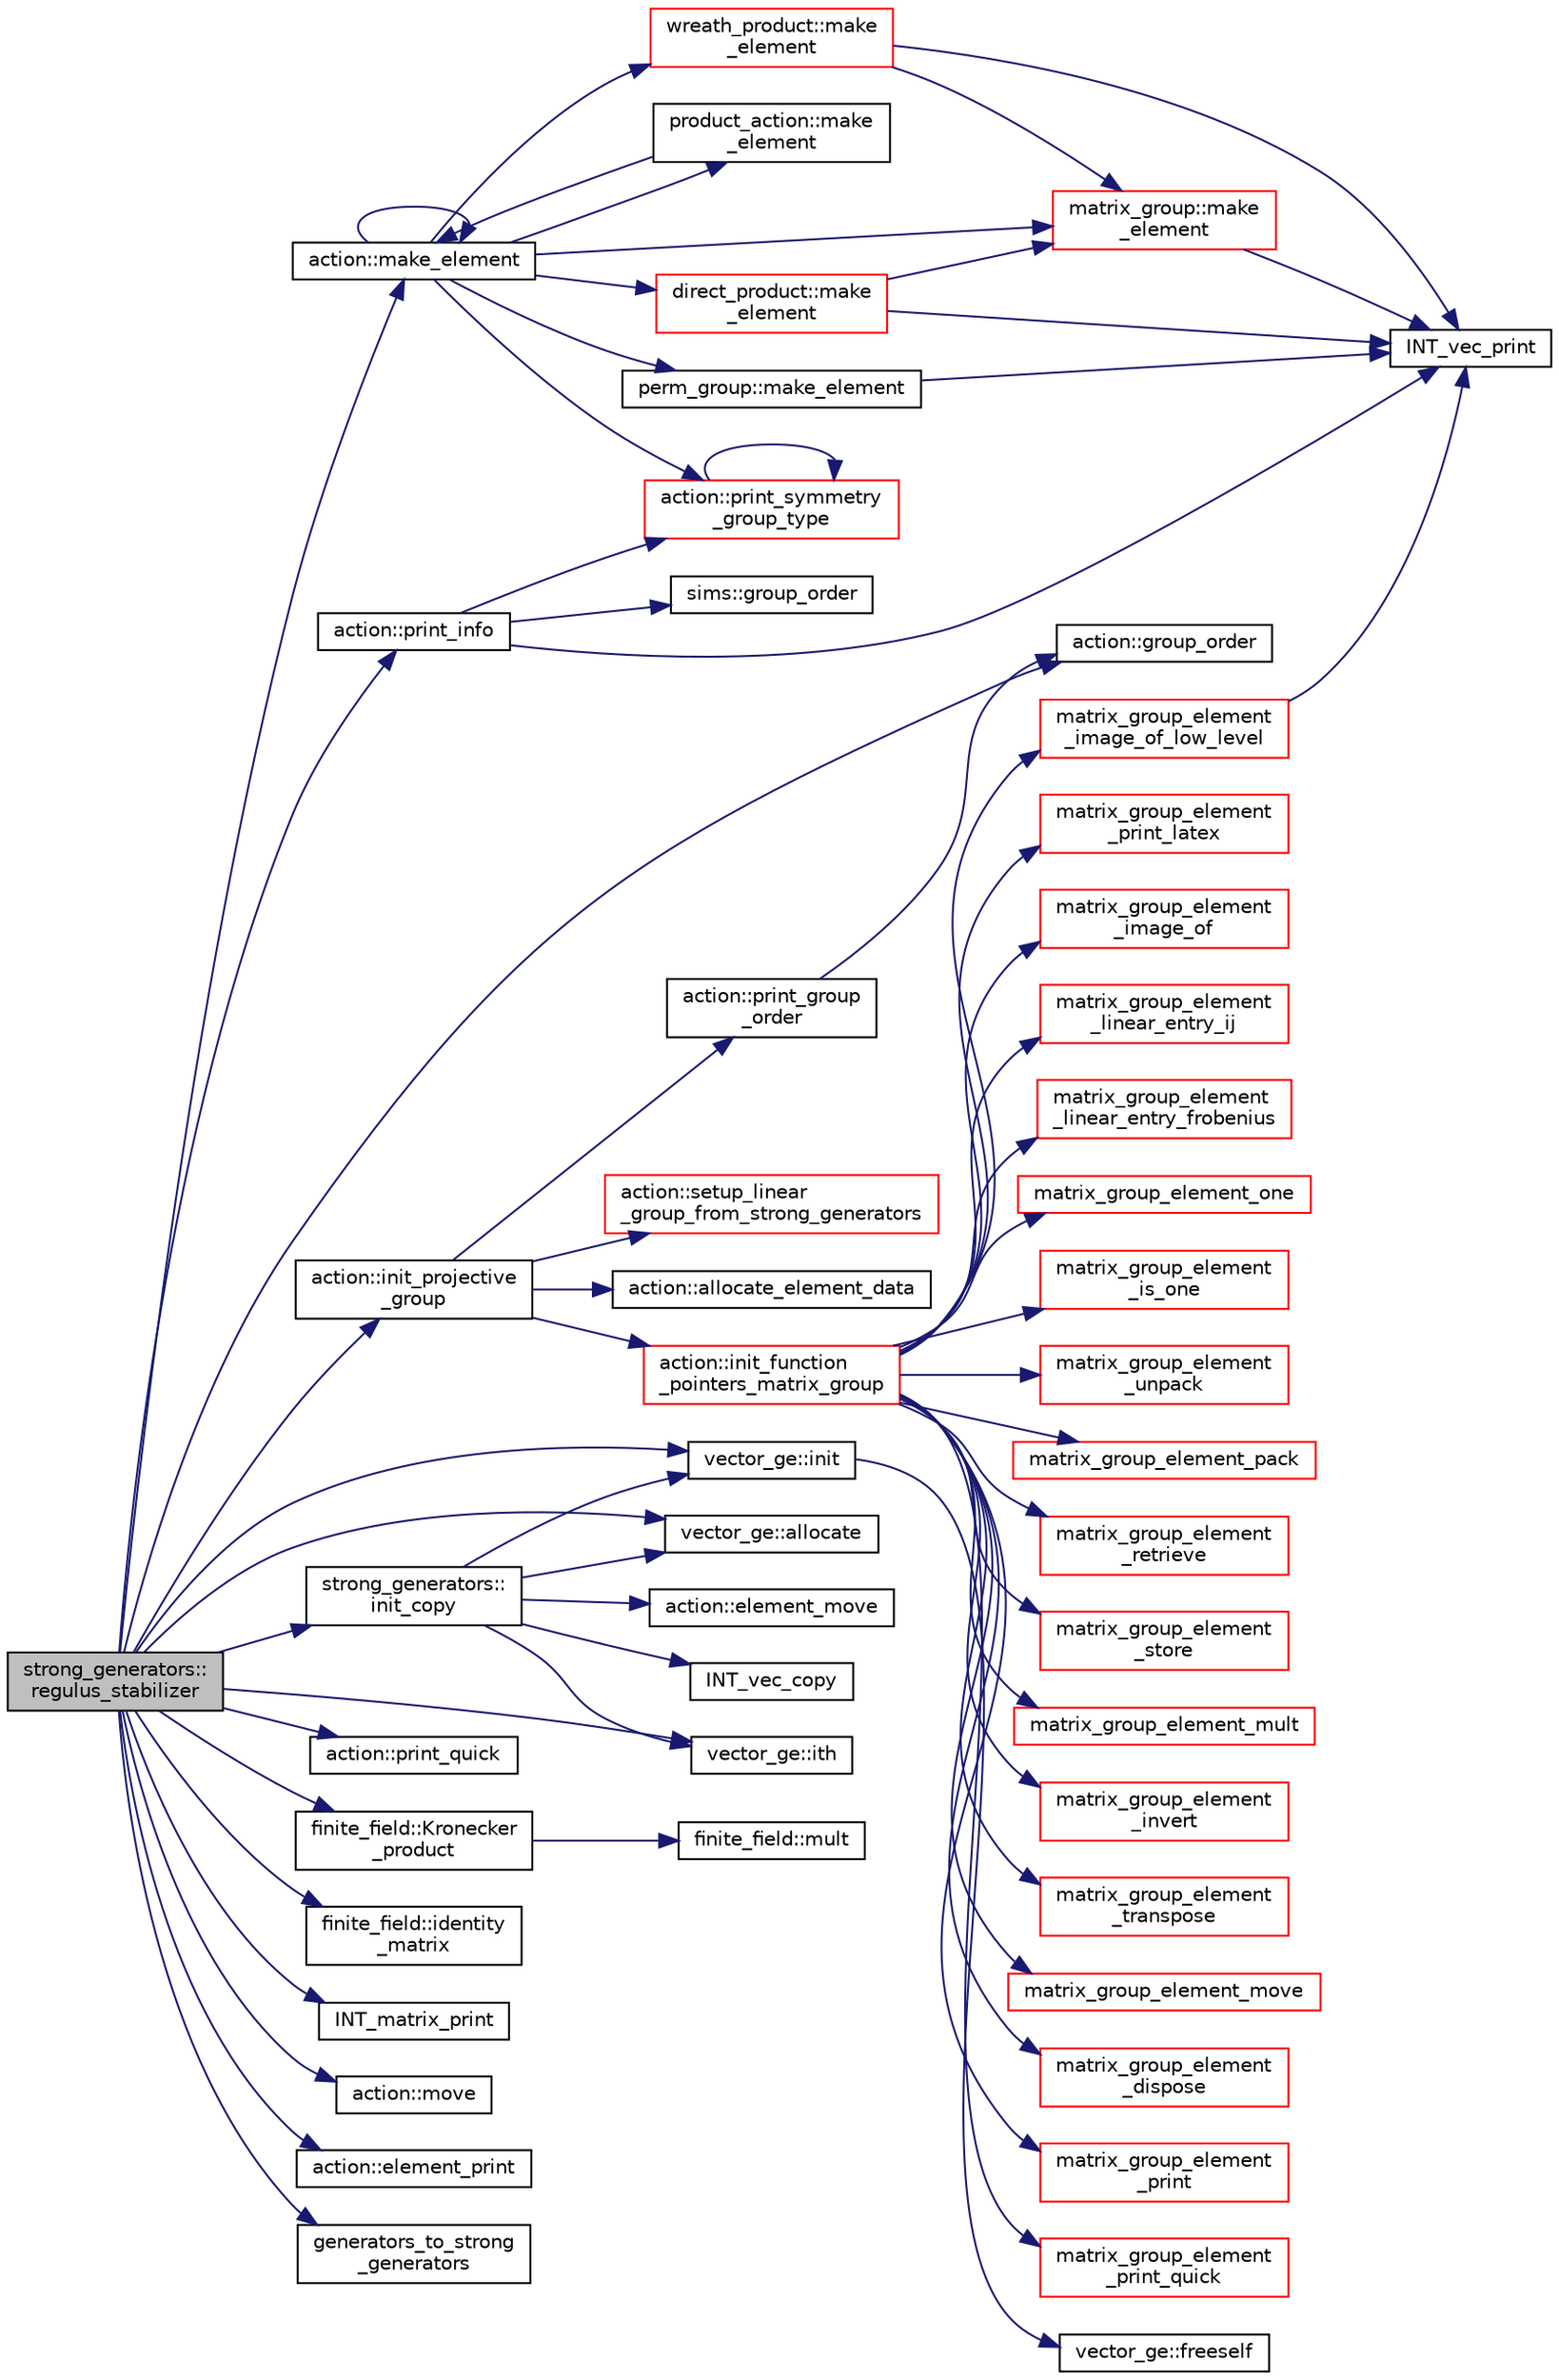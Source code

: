 digraph "strong_generators::regulus_stabilizer"
{
  edge [fontname="Helvetica",fontsize="10",labelfontname="Helvetica",labelfontsize="10"];
  node [fontname="Helvetica",fontsize="10",shape=record];
  rankdir="LR";
  Node4727 [label="strong_generators::\lregulus_stabilizer",height=0.2,width=0.4,color="black", fillcolor="grey75", style="filled", fontcolor="black"];
  Node4727 -> Node4728 [color="midnightblue",fontsize="10",style="solid",fontname="Helvetica"];
  Node4728 [label="action::init_projective\l_group",height=0.2,width=0.4,color="black", fillcolor="white", style="filled",URL="$d2/d86/classaction.html#ad943cb9d3828331bf5634c6dbfc31afd"];
  Node4728 -> Node4729 [color="midnightblue",fontsize="10",style="solid",fontname="Helvetica"];
  Node4729 [label="action::init_function\l_pointers_matrix_group",height=0.2,width=0.4,color="red", fillcolor="white", style="filled",URL="$d2/d86/classaction.html#a48cbc0106c21fdcb5ec74a9cf8f4e1d8"];
  Node4729 -> Node4730 [color="midnightblue",fontsize="10",style="solid",fontname="Helvetica"];
  Node4730 [label="matrix_group_element\l_image_of",height=0.2,width=0.4,color="red", fillcolor="white", style="filled",URL="$dc/dd4/group__actions_8h.html#a8d38612045c1883e700453e9cb8ae05e"];
  Node4729 -> Node4749 [color="midnightblue",fontsize="10",style="solid",fontname="Helvetica"];
  Node4749 [label="matrix_group_element\l_image_of_low_level",height=0.2,width=0.4,color="red", fillcolor="white", style="filled",URL="$dc/dd4/group__actions_8h.html#a61f0765b18d490bcb66ed77c0d7af1df"];
  Node4749 -> Node4750 [color="midnightblue",fontsize="10",style="solid",fontname="Helvetica"];
  Node4750 [label="INT_vec_print",height=0.2,width=0.4,color="black", fillcolor="white", style="filled",URL="$df/dbf/sajeeb_8_c.html#a79a5901af0b47dd0d694109543c027fe"];
  Node4729 -> Node4751 [color="midnightblue",fontsize="10",style="solid",fontname="Helvetica"];
  Node4751 [label="matrix_group_element\l_linear_entry_ij",height=0.2,width=0.4,color="red", fillcolor="white", style="filled",URL="$dc/dd4/group__actions_8h.html#aa5af466595bcf5f7690af996977461bd"];
  Node4729 -> Node4753 [color="midnightblue",fontsize="10",style="solid",fontname="Helvetica"];
  Node4753 [label="matrix_group_element\l_linear_entry_frobenius",height=0.2,width=0.4,color="red", fillcolor="white", style="filled",URL="$dc/dd4/group__actions_8h.html#a33ea8d238e92b73d5ae85de7aa571e5f"];
  Node4729 -> Node4755 [color="midnightblue",fontsize="10",style="solid",fontname="Helvetica"];
  Node4755 [label="matrix_group_element_one",height=0.2,width=0.4,color="red", fillcolor="white", style="filled",URL="$dc/dd4/group__actions_8h.html#a3369a10e062775325436e0cdc58ad7f7"];
  Node4729 -> Node4759 [color="midnightblue",fontsize="10",style="solid",fontname="Helvetica"];
  Node4759 [label="matrix_group_element\l_is_one",height=0.2,width=0.4,color="red", fillcolor="white", style="filled",URL="$dc/dd4/group__actions_8h.html#a41e2c457ec60d1c9ffb10a71362390a1"];
  Node4729 -> Node4766 [color="midnightblue",fontsize="10",style="solid",fontname="Helvetica"];
  Node4766 [label="matrix_group_element\l_unpack",height=0.2,width=0.4,color="red", fillcolor="white", style="filled",URL="$dc/dd4/group__actions_8h.html#a3821f8c9d4e26962410c97ad9772b3af"];
  Node4729 -> Node4789 [color="midnightblue",fontsize="10",style="solid",fontname="Helvetica"];
  Node4789 [label="matrix_group_element_pack",height=0.2,width=0.4,color="red", fillcolor="white", style="filled",URL="$dc/dd4/group__actions_8h.html#a3432aa42c876df32887d4c7451287a5e"];
  Node4729 -> Node4793 [color="midnightblue",fontsize="10",style="solid",fontname="Helvetica"];
  Node4793 [label="matrix_group_element\l_retrieve",height=0.2,width=0.4,color="red", fillcolor="white", style="filled",URL="$dc/dd4/group__actions_8h.html#aefc74c0503168b62ff732d3cc131fdc6"];
  Node4729 -> Node4797 [color="midnightblue",fontsize="10",style="solid",fontname="Helvetica"];
  Node4797 [label="matrix_group_element\l_store",height=0.2,width=0.4,color="red", fillcolor="white", style="filled",URL="$dc/dd4/group__actions_8h.html#a022239b4366d52af91901716d626b518"];
  Node4729 -> Node4802 [color="midnightblue",fontsize="10",style="solid",fontname="Helvetica"];
  Node4802 [label="matrix_group_element_mult",height=0.2,width=0.4,color="red", fillcolor="white", style="filled",URL="$dc/dd4/group__actions_8h.html#ad887a3f020f1e4be419c39ae210ef16f"];
  Node4729 -> Node4810 [color="midnightblue",fontsize="10",style="solid",fontname="Helvetica"];
  Node4810 [label="matrix_group_element\l_invert",height=0.2,width=0.4,color="red", fillcolor="white", style="filled",URL="$dc/dd4/group__actions_8h.html#a7b91b9be761ab433dc1979fba0ff4885"];
  Node4729 -> Node4813 [color="midnightblue",fontsize="10",style="solid",fontname="Helvetica"];
  Node4813 [label="matrix_group_element\l_transpose",height=0.2,width=0.4,color="red", fillcolor="white", style="filled",URL="$dc/dd4/group__actions_8h.html#aaf36ae3e69210e41138ede347ca87e17"];
  Node4729 -> Node4817 [color="midnightblue",fontsize="10",style="solid",fontname="Helvetica"];
  Node4817 [label="matrix_group_element_move",height=0.2,width=0.4,color="red", fillcolor="white", style="filled",URL="$dc/dd4/group__actions_8h.html#aee11a8631b44de7c6e8f8883f905d4ba"];
  Node4729 -> Node4819 [color="midnightblue",fontsize="10",style="solid",fontname="Helvetica"];
  Node4819 [label="matrix_group_element\l_dispose",height=0.2,width=0.4,color="red", fillcolor="white", style="filled",URL="$dc/dd4/group__actions_8h.html#a28120d2087dc07bb997d1aa89319f8fc"];
  Node4729 -> Node4822 [color="midnightblue",fontsize="10",style="solid",fontname="Helvetica"];
  Node4822 [label="matrix_group_element\l_print",height=0.2,width=0.4,color="red", fillcolor="white", style="filled",URL="$dc/dd4/group__actions_8h.html#a713a62ca79f61e584fa43b4498247cc6"];
  Node4729 -> Node4828 [color="midnightblue",fontsize="10",style="solid",fontname="Helvetica"];
  Node4828 [label="matrix_group_element\l_print_quick",height=0.2,width=0.4,color="red", fillcolor="white", style="filled",URL="$dc/dd4/group__actions_8h.html#a856195b883877c6170997dc4b3b321e0"];
  Node4729 -> Node4829 [color="midnightblue",fontsize="10",style="solid",fontname="Helvetica"];
  Node4829 [label="matrix_group_element\l_print_latex",height=0.2,width=0.4,color="red", fillcolor="white", style="filled",URL="$dc/dd4/group__actions_8h.html#a5ef3d1dd2589cd1dfffde4e2883df884"];
  Node4728 -> Node4841 [color="midnightblue",fontsize="10",style="solid",fontname="Helvetica"];
  Node4841 [label="action::allocate_element_data",height=0.2,width=0.4,color="black", fillcolor="white", style="filled",URL="$d2/d86/classaction.html#adc5f98db8315bfd17fcd2fbb437d8f60"];
  Node4728 -> Node4842 [color="midnightblue",fontsize="10",style="solid",fontname="Helvetica"];
  Node4842 [label="action::setup_linear\l_group_from_strong_generators",height=0.2,width=0.4,color="red", fillcolor="white", style="filled",URL="$d2/d86/classaction.html#a20d2b143cd89f2ce81c02613356f69d1"];
  Node4728 -> Node4875 [color="midnightblue",fontsize="10",style="solid",fontname="Helvetica"];
  Node4875 [label="action::print_group\l_order",height=0.2,width=0.4,color="black", fillcolor="white", style="filled",URL="$d2/d86/classaction.html#aaf5533b61c20a11f8c0efcf7ff718d7d"];
  Node4875 -> Node4876 [color="midnightblue",fontsize="10",style="solid",fontname="Helvetica"];
  Node4876 [label="action::group_order",height=0.2,width=0.4,color="black", fillcolor="white", style="filled",URL="$d2/d86/classaction.html#ad1f69adb27041311d2e7be96e39388d4"];
  Node4727 -> Node4876 [color="midnightblue",fontsize="10",style="solid",fontname="Helvetica"];
  Node4727 -> Node4877 [color="midnightblue",fontsize="10",style="solid",fontname="Helvetica"];
  Node4877 [label="action::print_info",height=0.2,width=0.4,color="black", fillcolor="white", style="filled",URL="$d2/d86/classaction.html#a6f89e493e5c5a32e5c3b8963d438ce86"];
  Node4877 -> Node4867 [color="midnightblue",fontsize="10",style="solid",fontname="Helvetica"];
  Node4867 [label="action::print_symmetry\l_group_type",height=0.2,width=0.4,color="red", fillcolor="white", style="filled",URL="$d2/d86/classaction.html#aed811766c7e64fe2c853df8b0b67aa6e"];
  Node4867 -> Node4867 [color="midnightblue",fontsize="10",style="solid",fontname="Helvetica"];
  Node4877 -> Node4750 [color="midnightblue",fontsize="10",style="solid",fontname="Helvetica"];
  Node4877 -> Node4878 [color="midnightblue",fontsize="10",style="solid",fontname="Helvetica"];
  Node4878 [label="sims::group_order",height=0.2,width=0.4,color="black", fillcolor="white", style="filled",URL="$d9/df3/classsims.html#aa442445175656570fa35febbe790efad"];
  Node4727 -> Node4853 [color="midnightblue",fontsize="10",style="solid",fontname="Helvetica"];
  Node4853 [label="vector_ge::init",height=0.2,width=0.4,color="black", fillcolor="white", style="filled",URL="$d4/d6e/classvector__ge.html#afe1d6befd1f1501e6be34afbaa9d30a8"];
  Node4853 -> Node4854 [color="midnightblue",fontsize="10",style="solid",fontname="Helvetica"];
  Node4854 [label="vector_ge::freeself",height=0.2,width=0.4,color="black", fillcolor="white", style="filled",URL="$d4/d6e/classvector__ge.html#aa002e4b715cc73a9b8b367d29700b452"];
  Node4727 -> Node4855 [color="midnightblue",fontsize="10",style="solid",fontname="Helvetica"];
  Node4855 [label="vector_ge::allocate",height=0.2,width=0.4,color="black", fillcolor="white", style="filled",URL="$d4/d6e/classvector__ge.html#a35b062a9201b30f0a87bf87702d243ae"];
  Node4727 -> Node4871 [color="midnightblue",fontsize="10",style="solid",fontname="Helvetica"];
  Node4871 [label="vector_ge::ith",height=0.2,width=0.4,color="black", fillcolor="white", style="filled",URL="$d4/d6e/classvector__ge.html#a1ff002e8b746a9beb119d57dcd4a15ff"];
  Node4727 -> Node4879 [color="midnightblue",fontsize="10",style="solid",fontname="Helvetica"];
  Node4879 [label="action::print_quick",height=0.2,width=0.4,color="black", fillcolor="white", style="filled",URL="$d2/d86/classaction.html#ac38aba22570e8a6ae919e4179a6785e2"];
  Node4727 -> Node4880 [color="midnightblue",fontsize="10",style="solid",fontname="Helvetica"];
  Node4880 [label="finite_field::Kronecker\l_product",height=0.2,width=0.4,color="black", fillcolor="white", style="filled",URL="$df/d5a/classfinite__field.html#af4988e23de0347675d5a2c2dd654e098"];
  Node4880 -> Node4786 [color="midnightblue",fontsize="10",style="solid",fontname="Helvetica"];
  Node4786 [label="finite_field::mult",height=0.2,width=0.4,color="black", fillcolor="white", style="filled",URL="$df/d5a/classfinite__field.html#a24fb5917aa6d4d656fd855b7f44a13b0"];
  Node4727 -> Node4758 [color="midnightblue",fontsize="10",style="solid",fontname="Helvetica"];
  Node4758 [label="finite_field::identity\l_matrix",height=0.2,width=0.4,color="black", fillcolor="white", style="filled",URL="$df/d5a/classfinite__field.html#a4688997f80b8721560bccec986c23413"];
  Node4727 -> Node4809 [color="midnightblue",fontsize="10",style="solid",fontname="Helvetica"];
  Node4809 [label="INT_matrix_print",height=0.2,width=0.4,color="black", fillcolor="white", style="filled",URL="$d5/db4/io__and__os_8h.html#afd4180a24bef3a2b584668a4eaf607ff"];
  Node4727 -> Node4856 [color="midnightblue",fontsize="10",style="solid",fontname="Helvetica"];
  Node4856 [label="action::make_element",height=0.2,width=0.4,color="black", fillcolor="white", style="filled",URL="$d2/d86/classaction.html#a920fa2a27583fb60bae10e7b282cdd1d"];
  Node4856 -> Node4857 [color="midnightblue",fontsize="10",style="solid",fontname="Helvetica"];
  Node4857 [label="product_action::make\l_element",height=0.2,width=0.4,color="black", fillcolor="white", style="filled",URL="$d8/d74/classproduct__action.html#a1d16f9f3a4be7b3ed6ce0825612a3cd8"];
  Node4857 -> Node4856 [color="midnightblue",fontsize="10",style="solid",fontname="Helvetica"];
  Node4856 -> Node4856 [color="midnightblue",fontsize="10",style="solid",fontname="Helvetica"];
  Node4856 -> Node4858 [color="midnightblue",fontsize="10",style="solid",fontname="Helvetica"];
  Node4858 [label="matrix_group::make\l_element",height=0.2,width=0.4,color="red", fillcolor="white", style="filled",URL="$d3/ded/classmatrix__group.html#adf67c0031ec58afbbc545e65a1cf6845"];
  Node4858 -> Node4750 [color="midnightblue",fontsize="10",style="solid",fontname="Helvetica"];
  Node4856 -> Node4860 [color="midnightblue",fontsize="10",style="solid",fontname="Helvetica"];
  Node4860 [label="wreath_product::make\l_element",height=0.2,width=0.4,color="red", fillcolor="white", style="filled",URL="$d8/dfa/classwreath__product.html#ac47838a579877034b1d2b4cd897625c1"];
  Node4860 -> Node4750 [color="midnightblue",fontsize="10",style="solid",fontname="Helvetica"];
  Node4860 -> Node4858 [color="midnightblue",fontsize="10",style="solid",fontname="Helvetica"];
  Node4856 -> Node4863 [color="midnightblue",fontsize="10",style="solid",fontname="Helvetica"];
  Node4863 [label="direct_product::make\l_element",height=0.2,width=0.4,color="red", fillcolor="white", style="filled",URL="$dc/daf/classdirect__product.html#a776efa4be66f9b0481d1f012a14c9dde"];
  Node4863 -> Node4750 [color="midnightblue",fontsize="10",style="solid",fontname="Helvetica"];
  Node4863 -> Node4858 [color="midnightblue",fontsize="10",style="solid",fontname="Helvetica"];
  Node4856 -> Node4866 [color="midnightblue",fontsize="10",style="solid",fontname="Helvetica"];
  Node4866 [label="perm_group::make_element",height=0.2,width=0.4,color="black", fillcolor="white", style="filled",URL="$df/d0a/classperm__group.html#a52c1c9e55966809c1e30aad80df87774"];
  Node4866 -> Node4750 [color="midnightblue",fontsize="10",style="solid",fontname="Helvetica"];
  Node4856 -> Node4867 [color="midnightblue",fontsize="10",style="solid",fontname="Helvetica"];
  Node4727 -> Node4881 [color="midnightblue",fontsize="10",style="solid",fontname="Helvetica"];
  Node4881 [label="action::move",height=0.2,width=0.4,color="black", fillcolor="white", style="filled",URL="$d2/d86/classaction.html#ab857fef69d8687a7926a9e4a00dd77ee"];
  Node4727 -> Node4882 [color="midnightblue",fontsize="10",style="solid",fontname="Helvetica"];
  Node4882 [label="action::element_print",height=0.2,width=0.4,color="black", fillcolor="white", style="filled",URL="$d2/d86/classaction.html#ae38c3ef3c1125213733d63c6fc3c40cd"];
  Node4727 -> Node4883 [color="midnightblue",fontsize="10",style="solid",fontname="Helvetica"];
  Node4883 [label="generators_to_strong\l_generators",height=0.2,width=0.4,color="black", fillcolor="white", style="filled",URL="$d5/d90/action__global_8_c.html#aaa17f24fdab7065fbb11a06c513a4562"];
  Node4727 -> Node4884 [color="midnightblue",fontsize="10",style="solid",fontname="Helvetica"];
  Node4884 [label="strong_generators::\linit_copy",height=0.2,width=0.4,color="black", fillcolor="white", style="filled",URL="$dc/d09/classstrong__generators.html#a52fade445eb96d43f47e1772b1b1219e"];
  Node4884 -> Node4776 [color="midnightblue",fontsize="10",style="solid",fontname="Helvetica"];
  Node4776 [label="INT_vec_copy",height=0.2,width=0.4,color="black", fillcolor="white", style="filled",URL="$df/dbf/sajeeb_8_c.html#ac2d875e27e009af6ec04d17254d11075"];
  Node4884 -> Node4853 [color="midnightblue",fontsize="10",style="solid",fontname="Helvetica"];
  Node4884 -> Node4855 [color="midnightblue",fontsize="10",style="solid",fontname="Helvetica"];
  Node4884 -> Node4870 [color="midnightblue",fontsize="10",style="solid",fontname="Helvetica"];
  Node4870 [label="action::element_move",height=0.2,width=0.4,color="black", fillcolor="white", style="filled",URL="$d2/d86/classaction.html#a550947491bbb534d3d7951f50198a874"];
  Node4884 -> Node4871 [color="midnightblue",fontsize="10",style="solid",fontname="Helvetica"];
}
